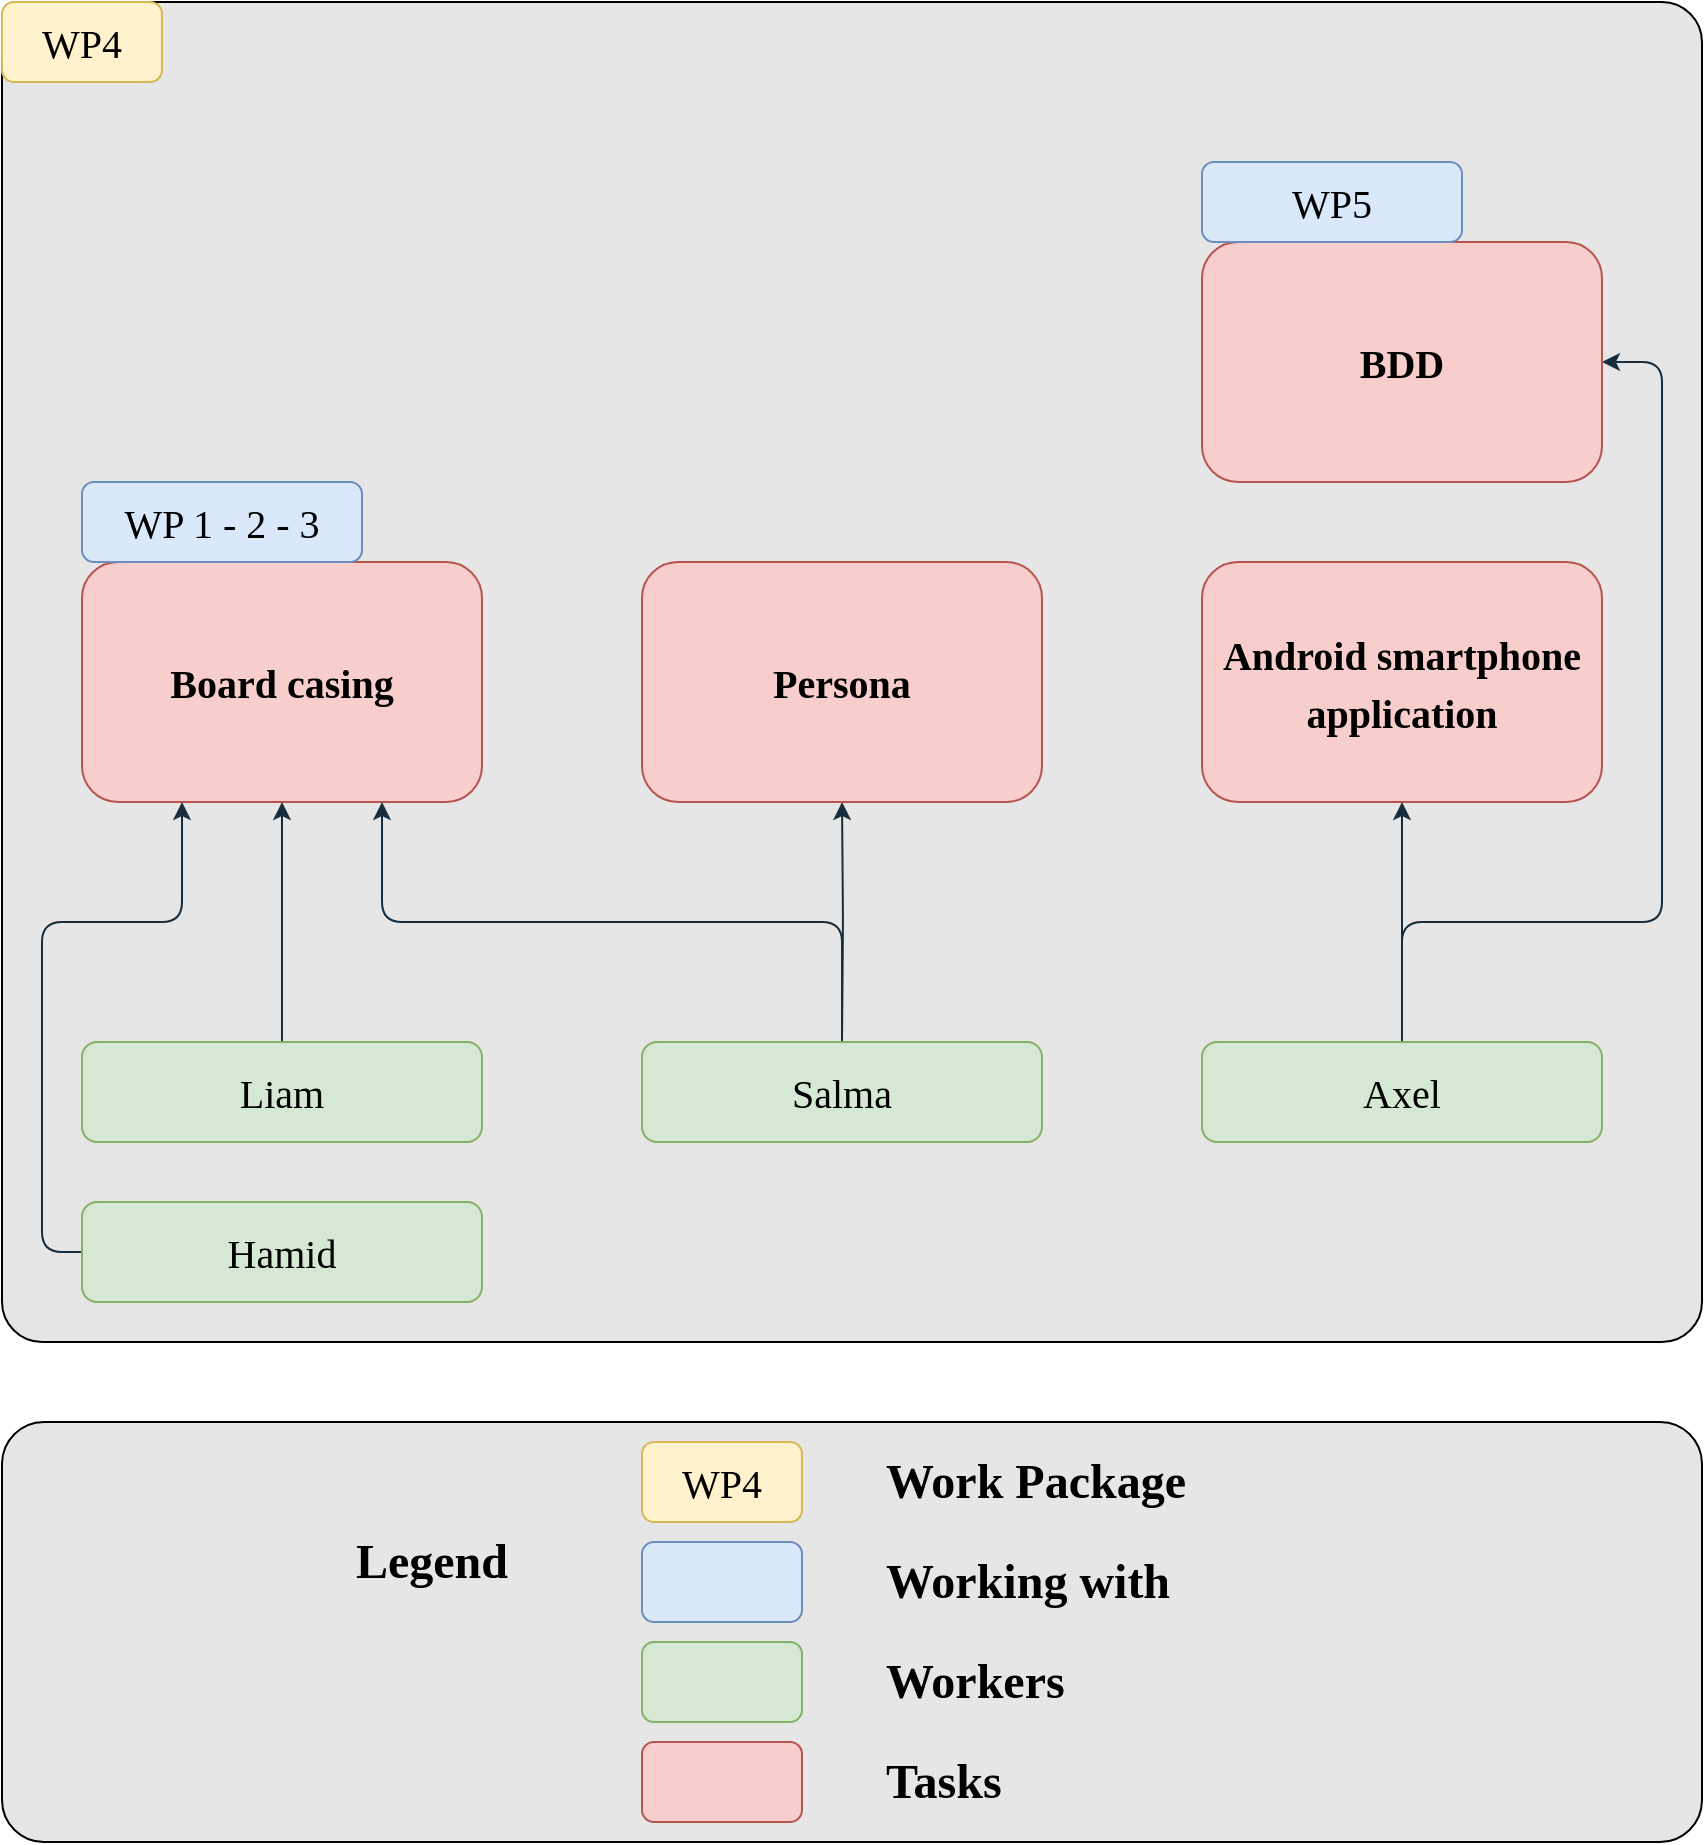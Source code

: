 <mxfile version="20.7.4" type="device"><diagram id="qRV3DoGwAiBKeq1diqsj" name="WP04"><mxGraphModel dx="1187" dy="649" grid="1" gridSize="10" guides="1" tooltips="1" connect="1" arrows="1" fold="1" page="1" pageScale="1" pageWidth="850" pageHeight="1100" background="none" math="0" shadow="0"><root><mxCell id="0"/><mxCell id="1" parent="0"/><mxCell id="TWuguAZS8wxbL55J81OI-1" value="" style="rounded=1;whiteSpace=wrap;html=1;shadow=0;fontFamily=Fuzzy Bubles;fontSource=https%3A%2F%2Ffonts.googleapis.com%2Fcss%3Ffamily%3DFuzzy%2BBubles;fillColor=#E6E6E6;gradientColor=none;gradientDirection=south;arcSize=3;glass=0;fillStyle=solid;" parent="1" vertex="1"><mxGeometry width="850" height="670" as="geometry"/></mxCell><mxCell id="5617WpkCGJwl-029ufIW-2" value="&lt;h1&gt;&lt;span style=&quot;text-align: left&quot;&gt;&lt;font style=&quot;font-size: 20px&quot;&gt;Android smartphone application&lt;/font&gt;&lt;/span&gt;&lt;/h1&gt;" style="whiteSpace=wrap;html=1;strokeColor=#b85450;fillColor=#f8cecc;rounded=1;fontFamily=Fuzzy Bubbles;fontSource=https%3A%2F%2Ffonts.googleapis.com%2Fcss%3Ffamily%3DFuzzy%2BBubbles;shadow=0;fillStyle=solid;" parent="1" vertex="1"><mxGeometry x="600" y="280" width="200" height="120" as="geometry"/></mxCell><mxCell id="5617WpkCGJwl-029ufIW-9" style="edgeStyle=orthogonalEdgeStyle;curved=0;rounded=1;orthogonalLoop=1;jettySize=auto;html=1;entryX=0.5;entryY=1;entryDx=0;entryDy=0;fontColor=#1A1A1A;strokeColor=#182E3E;fontFamily=Fuzzy Bubbles;fontSource=https%3A%2F%2Ffonts.googleapis.com%2Fcss%3Ffamily%3DFuzzy%2BBubbles;shadow=0;" parent="1" source="5617WpkCGJwl-029ufIW-3" target="5617WpkCGJwl-029ufIW-2" edge="1"><mxGeometry relative="1" as="geometry"/></mxCell><mxCell id="5617WpkCGJwl-029ufIW-19" style="edgeStyle=orthogonalEdgeStyle;curved=0;rounded=1;orthogonalLoop=1;jettySize=auto;html=1;fontColor=#1A1A1A;strokeColor=#182E3E;fontFamily=Fuzzy Bubbles;fontSource=https%3A%2F%2Ffonts.googleapis.com%2Fcss%3Ffamily%3DFuzzy%2BBubbles;shadow=0;" parent="1" source="5617WpkCGJwl-029ufIW-3" target="5617WpkCGJwl-029ufIW-18" edge="1"><mxGeometry relative="1" as="geometry"><Array as="points"><mxPoint x="700" y="460"/><mxPoint x="830" y="460"/><mxPoint x="830" y="180"/></Array></mxGeometry></mxCell><mxCell id="5617WpkCGJwl-029ufIW-3" value="&lt;span style=&quot;text-align: left&quot;&gt;&lt;font style=&quot;font-size: 20px&quot;&gt;Axel&lt;/font&gt;&lt;/span&gt;" style="whiteSpace=wrap;html=1;strokeColor=#82b366;fillColor=#d5e8d4;rounded=1;fontFamily=Fuzzy Bubbles;fontSource=https%3A%2F%2Ffonts.googleapis.com%2Fcss%3Ffamily%3DFuzzy%2BBubbles;shadow=0;fillStyle=solid;" parent="1" vertex="1"><mxGeometry x="600" y="520" width="200" height="50" as="geometry"/></mxCell><mxCell id="5617WpkCGJwl-029ufIW-6" value="&lt;h1&gt;&lt;span style=&quot;text-align: left&quot;&gt;&lt;font style=&quot;font-size: 20px&quot;&gt;Board casing&lt;/font&gt;&lt;/span&gt;&lt;/h1&gt;" style="whiteSpace=wrap;html=1;strokeColor=#b85450;fillColor=#f8cecc;rounded=1;fontFamily=Fuzzy Bubbles;fontSource=https%3A%2F%2Ffonts.googleapis.com%2Fcss%3Ffamily%3DFuzzy%2BBubbles;shadow=0;fillStyle=solid;" parent="1" vertex="1"><mxGeometry x="40" y="280" width="200" height="120" as="geometry"/></mxCell><mxCell id="5617WpkCGJwl-029ufIW-7" value="&lt;span style=&quot;text-align: left&quot;&gt;&lt;font style=&quot;font-size: 20px&quot;&gt;WP4&lt;/font&gt;&lt;/span&gt;" style="whiteSpace=wrap;html=1;strokeColor=#d6b656;fillColor=#fff2cc;rounded=1;fontFamily=Fuzzy Bubbles;fontSource=https%3A%2F%2Ffonts.googleapis.com%2Fcss%3Ffamily%3DFuzzy%2BBubbles;shadow=0;fillStyle=solid;" parent="1" vertex="1"><mxGeometry width="80" height="40" as="geometry"/></mxCell><mxCell id="5617WpkCGJwl-029ufIW-13" style="edgeStyle=orthogonalEdgeStyle;curved=0;rounded=1;orthogonalLoop=1;jettySize=auto;html=1;entryX=0.5;entryY=1;entryDx=0;entryDy=0;fontColor=#1A1A1A;strokeColor=#182E3E;fontFamily=Fuzzy Bubbles;fontSource=https%3A%2F%2Ffonts.googleapis.com%2Fcss%3Ffamily%3DFuzzy%2BBubbles;shadow=0;" parent="1" source="5617WpkCGJwl-029ufIW-10" target="5617WpkCGJwl-029ufIW-6" edge="1"><mxGeometry relative="1" as="geometry"/></mxCell><mxCell id="5617WpkCGJwl-029ufIW-10" value="&lt;div style=&quot;text-align: left&quot;&gt;&lt;span style=&quot;font-size: 20px&quot;&gt;Liam&lt;/span&gt;&lt;/div&gt;" style="whiteSpace=wrap;html=1;strokeColor=#82b366;fillColor=#d5e8d4;rounded=1;fontFamily=Fuzzy Bubbles;fontSource=https%3A%2F%2Ffonts.googleapis.com%2Fcss%3Ffamily%3DFuzzy%2BBubbles;shadow=0;fillStyle=solid;" parent="1" vertex="1"><mxGeometry x="40" y="520" width="200" height="50" as="geometry"/></mxCell><mxCell id="5617WpkCGJwl-029ufIW-14" style="edgeStyle=orthogonalEdgeStyle;curved=0;rounded=1;orthogonalLoop=1;jettySize=auto;html=1;entryX=0.5;entryY=1;entryDx=0;entryDy=0;fontColor=#1A1A1A;strokeColor=#182E3E;fontFamily=Fuzzy Bubbles;fontSource=https%3A%2F%2Ffonts.googleapis.com%2Fcss%3Ffamily%3DFuzzy%2BBubbles;shadow=0;" parent="1" target="5617WpkCGJwl-029ufIW-12" edge="1"><mxGeometry relative="1" as="geometry"><mxPoint x="420" y="520" as="sourcePoint"/></mxGeometry></mxCell><mxCell id="5617WpkCGJwl-029ufIW-15" style="edgeStyle=orthogonalEdgeStyle;curved=0;rounded=1;orthogonalLoop=1;jettySize=auto;html=1;entryX=0.75;entryY=1;entryDx=0;entryDy=0;fontColor=#1A1A1A;strokeColor=#182E3E;fontFamily=Fuzzy Bubbles;fontSource=https%3A%2F%2Ffonts.googleapis.com%2Fcss%3Ffamily%3DFuzzy%2BBubbles;shadow=0;" parent="1" target="5617WpkCGJwl-029ufIW-6" edge="1"><mxGeometry relative="1" as="geometry"><Array as="points"><mxPoint x="420" y="460"/><mxPoint x="190" y="460"/></Array><mxPoint x="420" y="520" as="sourcePoint"/></mxGeometry></mxCell><mxCell id="5617WpkCGJwl-029ufIW-12" value="&lt;h1&gt;&lt;span style=&quot;text-align: left&quot;&gt;&lt;font style=&quot;font-size: 20px&quot;&gt;Persona&lt;/font&gt;&lt;/span&gt;&lt;/h1&gt;" style="whiteSpace=wrap;html=1;strokeColor=#b85450;fillColor=#f8cecc;rounded=1;fontFamily=Fuzzy Bubbles;fontSource=https%3A%2F%2Ffonts.googleapis.com%2Fcss%3Ffamily%3DFuzzy%2BBubbles;shadow=0;fillStyle=solid;" parent="1" vertex="1"><mxGeometry x="320" y="280" width="200" height="120" as="geometry"/></mxCell><mxCell id="5617WpkCGJwl-029ufIW-17" style="edgeStyle=orthogonalEdgeStyle;curved=0;rounded=1;orthogonalLoop=1;jettySize=auto;html=1;entryX=0.25;entryY=1;entryDx=0;entryDy=0;fontColor=#1A1A1A;strokeColor=#182E3E;fontFamily=Fuzzy Bubbles;fontSource=https%3A%2F%2Ffonts.googleapis.com%2Fcss%3Ffamily%3DFuzzy%2BBubbles;shadow=0;" parent="1" source="5617WpkCGJwl-029ufIW-16" target="5617WpkCGJwl-029ufIW-6" edge="1"><mxGeometry relative="1" as="geometry"><Array as="points"><mxPoint x="20" y="625"/><mxPoint x="20" y="460"/><mxPoint x="90" y="460"/></Array></mxGeometry></mxCell><mxCell id="5617WpkCGJwl-029ufIW-16" value="&lt;div style=&quot;text-align: left&quot;&gt;&lt;span style=&quot;font-size: 20px&quot;&gt;Hamid&lt;/span&gt;&lt;/div&gt;" style="whiteSpace=wrap;html=1;strokeColor=#82b366;fillColor=#d5e8d4;rounded=1;fontFamily=Fuzzy Bubbles;fontSource=https%3A%2F%2Ffonts.googleapis.com%2Fcss%3Ffamily%3DFuzzy%2BBubbles;shadow=0;fillStyle=solid;" parent="1" vertex="1"><mxGeometry x="40" y="600" width="200" height="50" as="geometry"/></mxCell><mxCell id="5617WpkCGJwl-029ufIW-18" value="&lt;h1&gt;&lt;span style=&quot;text-align: left&quot;&gt;&lt;font style=&quot;font-size: 20px&quot;&gt;BDD&lt;/font&gt;&lt;/span&gt;&lt;/h1&gt;" style="whiteSpace=wrap;html=1;strokeColor=#b85450;fillColor=#f8cecc;rounded=1;fontFamily=Fuzzy Bubbles;fontSource=https%3A%2F%2Ffonts.googleapis.com%2Fcss%3Ffamily%3DFuzzy%2BBubbles;shadow=0;fillStyle=solid;glass=0;" parent="1" vertex="1"><mxGeometry x="600" y="120" width="200" height="120" as="geometry"/></mxCell><mxCell id="5617WpkCGJwl-029ufIW-20" value="&lt;span style=&quot;text-align: left&quot;&gt;&lt;font style=&quot;font-size: 20px&quot;&gt;WP 1 - 2 - 3&lt;/font&gt;&lt;/span&gt;" style="whiteSpace=wrap;html=1;strokeColor=#6c8ebf;fillColor=#dae8fc;rounded=1;fontFamily=Fuzzy Bubbles;fontSource=https%3A%2F%2Ffonts.googleapis.com%2Fcss%3Ffamily%3DFuzzy%2BBubbles;shadow=0;fillStyle=solid;" parent="1" vertex="1"><mxGeometry x="40" y="240" width="140" height="40" as="geometry"/></mxCell><mxCell id="5617WpkCGJwl-029ufIW-21" value="&lt;span style=&quot;text-align: left&quot;&gt;&lt;font style=&quot;font-size: 20px&quot;&gt;WP5&lt;/font&gt;&lt;/span&gt;" style="whiteSpace=wrap;html=1;strokeColor=#6c8ebf;fillColor=#dae8fc;rounded=1;fontFamily=Fuzzy Bubbles;fontSource=https%3A%2F%2Ffonts.googleapis.com%2Fcss%3Ffamily%3DFuzzy%2BBubbles;shadow=0;fillStyle=solid;" parent="1" vertex="1"><mxGeometry x="600" y="80" width="130" height="40" as="geometry"/></mxCell><mxCell id="TWuguAZS8wxbL55J81OI-2" value="" style="rounded=1;whiteSpace=wrap;html=1;shadow=0;fontFamily=Fuzzy Bubles;fontSource=https%3A%2F%2Ffonts.googleapis.com%2Fcss%3Ffamily%3DFuzzy%2BBubles;fillColor=#E6E6E6;gradientColor=none;gradientDirection=south;arcSize=10;glass=0;fillStyle=solid;" parent="1" vertex="1"><mxGeometry y="710" width="850" height="210" as="geometry"/></mxCell><mxCell id="TWuguAZS8wxbL55J81OI-4" value="&lt;h1&gt;&lt;br&gt;&lt;/h1&gt;" style="text;html=1;align=center;verticalAlign=middle;resizable=0;points=[];autosize=1;strokeColor=none;fillColor=none;fontFamily=Fuzzy Bubles;" parent="1" vertex="1"><mxGeometry x="120" y="755" width="20" height="50" as="geometry"/></mxCell><mxCell id="TWuguAZS8wxbL55J81OI-5" value="&lt;h1&gt;&lt;font face=&quot;Fuzzy Bubbles&quot; data-font-src=&quot;https://fonts.googleapis.com/css?family=Fuzzy+Bubbles&quot;&gt;Legend&lt;/font&gt;&lt;/h1&gt;" style="text;html=1;strokeColor=none;fillColor=none;align=center;verticalAlign=middle;whiteSpace=wrap;rounded=0;shadow=0;glass=0;fontFamily=Fuzzy Bubles;fontSource=https%3A%2F%2Ffonts.googleapis.com%2Fcss%3Ffamily%3DFuzzy%2BBubles;" parent="1" vertex="1"><mxGeometry x="160" y="760" width="110" height="40" as="geometry"/></mxCell><mxCell id="TWuguAZS8wxbL55J81OI-6" value="" style="whiteSpace=wrap;html=1;strokeColor=#6c8ebf;fillColor=#dae8fc;rounded=1;fontFamily=Fuzzy Bubbles;fontSource=https%3A%2F%2Ffonts.googleapis.com%2Fcss%3Ffamily%3DFuzzy%2BBubbles;shadow=0;fillStyle=solid;" parent="1" vertex="1"><mxGeometry x="320" y="770" width="80" height="40" as="geometry"/></mxCell><mxCell id="TWuguAZS8wxbL55J81OI-7" value="&lt;h1&gt;&lt;font face=&quot;Fuzzy Bubbles&quot; data-font-src=&quot;https://fonts.googleapis.com/css?family=Fuzzy+Bubbles&quot;&gt;Working with&lt;/font&gt;&lt;/h1&gt;" style="text;html=1;strokeColor=none;fillColor=none;align=left;verticalAlign=middle;whiteSpace=wrap;rounded=0;shadow=0;glass=0;fontFamily=Fuzzy Bubles;fontSource=https%3A%2F%2Ffonts.googleapis.com%2Fcss%3Ffamily%3DFuzzy%2BBubles;" parent="1" vertex="1"><mxGeometry x="440" y="770" width="200" height="40" as="geometry"/></mxCell><mxCell id="TWuguAZS8wxbL55J81OI-8" value="&lt;h1&gt;&lt;font face=&quot;Fuzzy Bubbles&quot; data-font-src=&quot;https://fonts.googleapis.com/css?family=Fuzzy+Bubbles&quot;&gt;Workers&lt;/font&gt;&lt;/h1&gt;" style="text;html=1;strokeColor=none;fillColor=none;align=left;verticalAlign=middle;whiteSpace=wrap;rounded=0;shadow=0;glass=0;fontFamily=Fuzzy Bubles;fontSource=https%3A%2F%2Ffonts.googleapis.com%2Fcss%3Ffamily%3DFuzzy%2BBubles;" parent="1" vertex="1"><mxGeometry x="440" y="820" width="200" height="40" as="geometry"/></mxCell><mxCell id="TWuguAZS8wxbL55J81OI-9" value="&lt;div style=&quot;text-align: left&quot;&gt;&lt;span style=&quot;font-size: 20px&quot;&gt;Salma&lt;/span&gt;&lt;/div&gt;" style="whiteSpace=wrap;html=1;strokeColor=#82b366;fillColor=#d5e8d4;rounded=1;fontFamily=Fuzzy Bubbles;fontSource=https%3A%2F%2Ffonts.googleapis.com%2Fcss%3Ffamily%3DFuzzy%2BBubbles;shadow=0;fillStyle=solid;" parent="1" vertex="1"><mxGeometry x="320" y="520" width="200" height="50" as="geometry"/></mxCell><mxCell id="TWuguAZS8wxbL55J81OI-10" value="&lt;div style=&quot;text-align: left&quot;&gt;&lt;br&gt;&lt;/div&gt;" style="whiteSpace=wrap;html=1;strokeColor=#82b366;fillColor=#d5e8d4;rounded=1;fontFamily=Fuzzy Bubbles;fontSource=https%3A%2F%2Ffonts.googleapis.com%2Fcss%3Ffamily%3DFuzzy%2BBubbles;shadow=0;fillStyle=solid;" parent="1" vertex="1"><mxGeometry x="320" y="820" width="80" height="40" as="geometry"/></mxCell><mxCell id="TWuguAZS8wxbL55J81OI-11" value="&lt;span style=&quot;text-align: left&quot;&gt;&lt;font style=&quot;font-size: 20px&quot;&gt;WP4&lt;/font&gt;&lt;/span&gt;" style="whiteSpace=wrap;html=1;strokeColor=#d6b656;fillColor=#fff2cc;rounded=1;fontFamily=Fuzzy Bubbles;fontSource=https%3A%2F%2Ffonts.googleapis.com%2Fcss%3Ffamily%3DFuzzy%2BBubbles;shadow=0;fillStyle=solid;" parent="1" vertex="1"><mxGeometry x="320" y="720" width="80" height="40" as="geometry"/></mxCell><mxCell id="TWuguAZS8wxbL55J81OI-12" value="&lt;h1&gt;&lt;font face=&quot;Fuzzy Bubbles&quot; data-font-src=&quot;https://fonts.googleapis.com/css?family=Fuzzy+Bubbles&quot;&gt;Work Package&lt;/font&gt;&lt;/h1&gt;" style="text;html=1;strokeColor=none;fillColor=none;align=left;verticalAlign=middle;whiteSpace=wrap;rounded=0;shadow=0;glass=0;fontFamily=Fuzzy Bubles;fontSource=https%3A%2F%2Ffonts.googleapis.com%2Fcss%3Ffamily%3DFuzzy%2BBubles;" parent="1" vertex="1"><mxGeometry x="440" y="720" width="200" height="40" as="geometry"/></mxCell><mxCell id="TWuguAZS8wxbL55J81OI-13" value="&lt;h1&gt;&lt;font face=&quot;Fuzzy Bubbles&quot; data-font-src=&quot;https://fonts.googleapis.com/css?family=Fuzzy+Bubbles&quot;&gt;Tasks&lt;/font&gt;&lt;/h1&gt;" style="text;html=1;strokeColor=none;fillColor=none;align=left;verticalAlign=middle;whiteSpace=wrap;rounded=0;shadow=0;glass=0;fontFamily=Fuzzy Bubles;fontSource=https%3A%2F%2Ffonts.googleapis.com%2Fcss%3Ffamily%3DFuzzy%2BBubles;" parent="1" vertex="1"><mxGeometry x="440" y="870" width="200" height="40" as="geometry"/></mxCell><mxCell id="TWuguAZS8wxbL55J81OI-14" value="&lt;h1&gt;&lt;br&gt;&lt;/h1&gt;" style="whiteSpace=wrap;html=1;strokeColor=#b85450;fillColor=#f8cecc;rounded=1;fontFamily=Fuzzy Bubbles;fontSource=https%3A%2F%2Ffonts.googleapis.com%2Fcss%3Ffamily%3DFuzzy%2BBubbles;shadow=0;fillStyle=solid;" parent="1" vertex="1"><mxGeometry x="320" y="870" width="80" height="40" as="geometry"/></mxCell></root></mxGraphModel></diagram></mxfile>